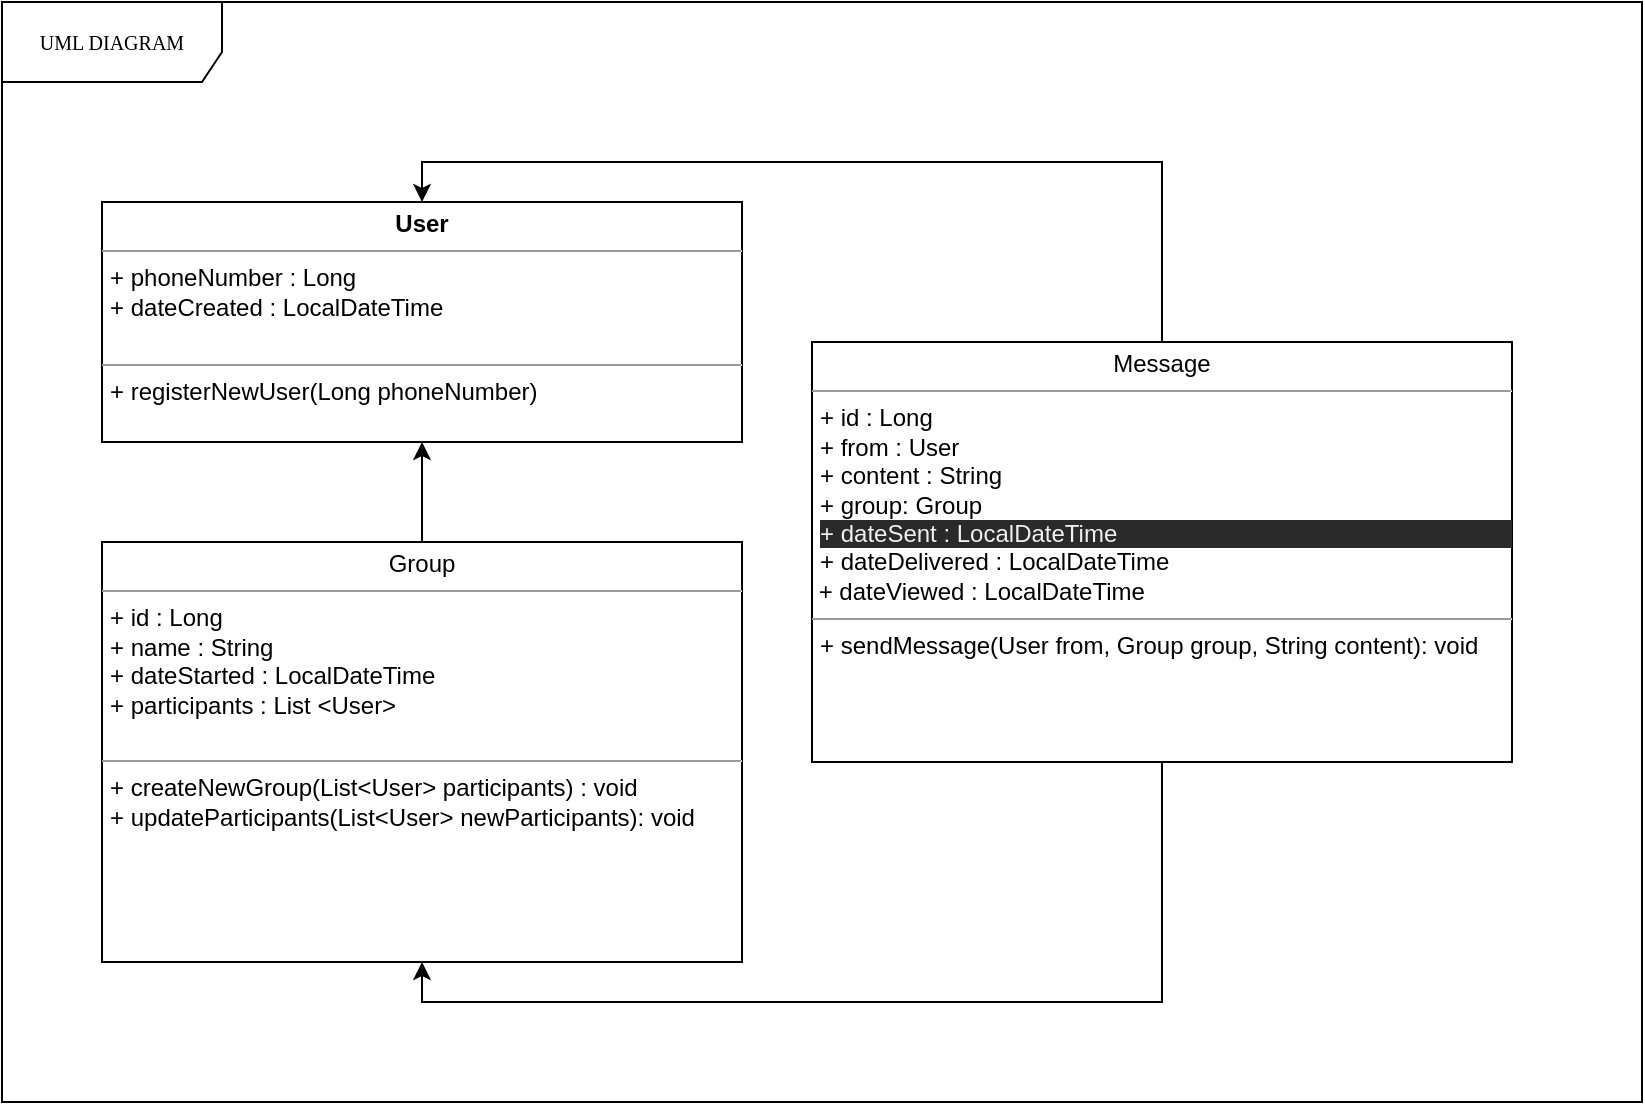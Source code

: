 <mxfile version="16.5.1" type="device"><diagram name="Page-1" id="c4acf3e9-155e-7222-9cf6-157b1a14988f"><mxGraphModel dx="1295" dy="729" grid="1" gridSize="10" guides="1" tooltips="1" connect="1" arrows="1" fold="1" page="1" pageScale="1" pageWidth="850" pageHeight="1100" background="none" math="0" shadow="0"><root><mxCell id="0"/><mxCell id="1" parent="0"/><mxCell id="17acba5748e5396b-1" value="UML DIAGRAM" style="shape=umlFrame;whiteSpace=wrap;html=1;rounded=0;shadow=0;comic=0;labelBackgroundColor=none;strokeWidth=1;fontFamily=Verdana;fontSize=10;align=center;width=110;height=40;" parent="1" vertex="1"><mxGeometry x="20" y="20" width="820" height="550" as="geometry"/></mxCell><mxCell id="5d2195bd80daf111-18" value="&lt;p style=&quot;margin: 0px ; margin-top: 4px ; text-align: center&quot;&gt;&lt;b&gt;User&lt;/b&gt;&lt;/p&gt;&lt;hr size=&quot;1&quot;&gt;&lt;p style=&quot;margin: 0px ; margin-left: 4px&quot;&gt;+ phoneNumber : Long&lt;br&gt;+ dateCreated : LocalDateTime&lt;/p&gt;&lt;p style=&quot;margin: 0px ; margin-left: 4px&quot;&gt;&lt;br&gt;&lt;/p&gt;&lt;hr size=&quot;1&quot;&gt;&lt;p style=&quot;margin: 0px ; margin-left: 4px&quot;&gt;+ registerNewUser(Long phoneNumber)&lt;/p&gt;" style="verticalAlign=top;align=left;overflow=fill;fontSize=12;fontFamily=Helvetica;html=1;rounded=0;shadow=0;comic=0;labelBackgroundColor=none;strokeWidth=1" parent="1" vertex="1"><mxGeometry x="70" y="120" width="320" height="120" as="geometry"/></mxCell><mxCell id="gzb2EhdBZrjPJlRy5NfD-3" style="edgeStyle=orthogonalEdgeStyle;rounded=0;orthogonalLoop=1;jettySize=auto;html=1;exitX=0.5;exitY=0;exitDx=0;exitDy=0;entryX=0.5;entryY=0;entryDx=0;entryDy=0;" edge="1" parent="1" source="5d2195bd80daf111-19" target="5d2195bd80daf111-18"><mxGeometry relative="1" as="geometry"/></mxCell><mxCell id="gzb2EhdBZrjPJlRy5NfD-4" style="edgeStyle=orthogonalEdgeStyle;rounded=0;orthogonalLoop=1;jettySize=auto;html=1;exitX=0.5;exitY=1;exitDx=0;exitDy=0;entryX=0.5;entryY=1;entryDx=0;entryDy=0;" edge="1" parent="1" source="5d2195bd80daf111-19" target="gzb2EhdBZrjPJlRy5NfD-1"><mxGeometry relative="1" as="geometry"/></mxCell><mxCell id="5d2195bd80daf111-19" value="&lt;p style=&quot;margin: 0px ; margin-top: 4px ; text-align: center&quot;&gt;Message&lt;/p&gt;&lt;hr size=&quot;1&quot;&gt;&lt;p style=&quot;margin: 0px ; margin-left: 4px&quot;&gt;+ id : Long&lt;/p&gt;&lt;p style=&quot;margin: 0px ; margin-left: 4px&quot;&gt;+ from : User&lt;/p&gt;&lt;p style=&quot;margin: 0px ; margin-left: 4px&quot;&gt;+ content : String&lt;br&gt;+ group: Group&lt;/p&gt;&lt;p style=&quot;margin: 0px ; margin-left: 4px&quot;&gt;&lt;span style=&quot;color: rgb(240 , 240 , 240) ; font-family: &amp;#34;helvetica&amp;#34; ; font-size: 12px ; font-style: normal ; font-weight: 400 ; letter-spacing: normal ; text-align: left ; text-indent: 0px ; text-transform: none ; word-spacing: 0px ; background-color: rgb(42 , 42 , 42) ; float: none ; display: inline&quot;&gt;&lt;/span&gt;&lt;/p&gt;&lt;p style=&quot;color: rgb(240 , 240 , 240) ; font-family: &amp;#34;helvetica&amp;#34; ; font-size: 12px ; font-style: normal ; font-weight: 400 ; letter-spacing: normal ; text-align: left ; text-indent: 0px ; text-transform: none ; word-spacing: 0px ; background-color: rgb(42 , 42 , 42) ; margin: 0px 0px 0px 4px&quot;&gt;+&amp;nbsp;dateSent : LocalDateTime&lt;br&gt;&lt;/p&gt;&lt;p style=&quot;margin: 0px ; margin-left: 4px&quot;&gt;+ dateDelivered : LocalDateTime&lt;/p&gt;&lt;p style=&quot;margin: 0px ; margin-left: 4px&quot;&gt;&lt;/p&gt;&amp;nbsp;+ dateViewed : LocalDateTime&lt;br&gt;&lt;hr size=&quot;1&quot;&gt;&lt;p style=&quot;margin: 0px ; margin-left: 4px&quot;&gt;+ sendMessage(User from, Group group, String content): void&lt;/p&gt;" style="verticalAlign=top;align=left;overflow=fill;fontSize=12;fontFamily=Helvetica;html=1;rounded=0;shadow=0;comic=0;labelBackgroundColor=none;strokeWidth=1" parent="1" vertex="1"><mxGeometry x="425" y="190" width="350" height="210" as="geometry"/></mxCell><mxCell id="gzb2EhdBZrjPJlRy5NfD-2" style="edgeStyle=orthogonalEdgeStyle;rounded=0;orthogonalLoop=1;jettySize=auto;html=1;exitX=0.5;exitY=0;exitDx=0;exitDy=0;entryX=0.5;entryY=1;entryDx=0;entryDy=0;" edge="1" parent="1" source="gzb2EhdBZrjPJlRy5NfD-1" target="5d2195bd80daf111-18"><mxGeometry relative="1" as="geometry"/></mxCell><mxCell id="gzb2EhdBZrjPJlRy5NfD-1" value="&lt;p style=&quot;margin: 0px ; margin-top: 4px ; text-align: center&quot;&gt;Group&lt;/p&gt;&lt;hr size=&quot;1&quot;&gt;&lt;p style=&quot;margin: 0px ; margin-left: 4px&quot;&gt;+ id : Long&lt;/p&gt;&lt;p style=&quot;margin: 0px ; margin-left: 4px&quot;&gt;+ name : String&lt;/p&gt;&lt;p style=&quot;margin: 0px ; margin-left: 4px&quot;&gt;+ dateStarted : LocalDateTime&lt;/p&gt;&lt;p style=&quot;margin: 0px ; margin-left: 4px&quot;&gt;&lt;/p&gt;&lt;p style=&quot;margin: 0px ; margin-left: 4px&quot;&gt;+ participants : List &amp;lt;User&amp;gt;&lt;/p&gt;&lt;br&gt;&lt;hr size=&quot;1&quot;&gt;&lt;p style=&quot;margin: 0px ; margin-left: 4px&quot;&gt;+ createNewGroup(List&amp;lt;User&amp;gt; participants) : void&lt;/p&gt;&lt;p style=&quot;margin: 0px ; margin-left: 4px&quot;&gt;+ updateParticipants(List&amp;lt;User&amp;gt; newParticipants): void&lt;/p&gt;&lt;p style=&quot;margin: 0px ; margin-left: 4px&quot;&gt;&lt;br&gt;&lt;/p&gt;" style="verticalAlign=top;align=left;overflow=fill;fontSize=12;fontFamily=Helvetica;html=1;rounded=0;shadow=0;comic=0;labelBackgroundColor=none;strokeWidth=1" vertex="1" parent="1"><mxGeometry x="70" y="290" width="320" height="210" as="geometry"/></mxCell></root></mxGraphModel></diagram></mxfile>